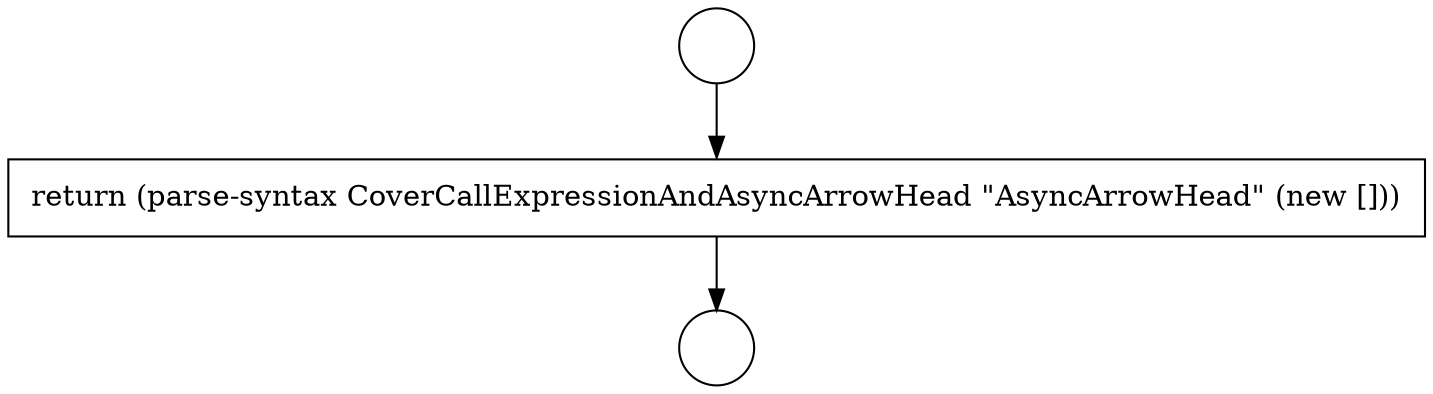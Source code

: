 digraph {
  node9285 [shape=circle label=" " color="black" fillcolor="white" style=filled]
  node9287 [shape=none, margin=0, label=<<font color="black">
    <table border="0" cellborder="1" cellspacing="0" cellpadding="10">
      <tr><td align="left">return (parse-syntax CoverCallExpressionAndAsyncArrowHead &quot;AsyncArrowHead&quot; (new []))</td></tr>
    </table>
  </font>> color="black" fillcolor="white" style=filled]
  node9286 [shape=circle label=" " color="black" fillcolor="white" style=filled]
  node9285 -> node9287 [ color="black"]
  node9287 -> node9286 [ color="black"]
}
